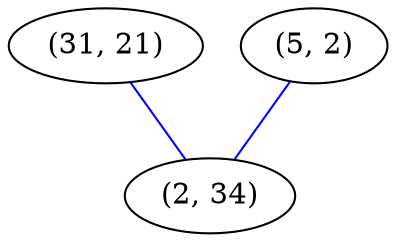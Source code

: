 graph "" {
"(31, 21)";
"(5, 2)";
"(2, 34)";
"(31, 21)" -- "(2, 34)"  [color=blue, key=0, weight=3];
"(5, 2)" -- "(2, 34)"  [color=blue, key=0, weight=3];
}
